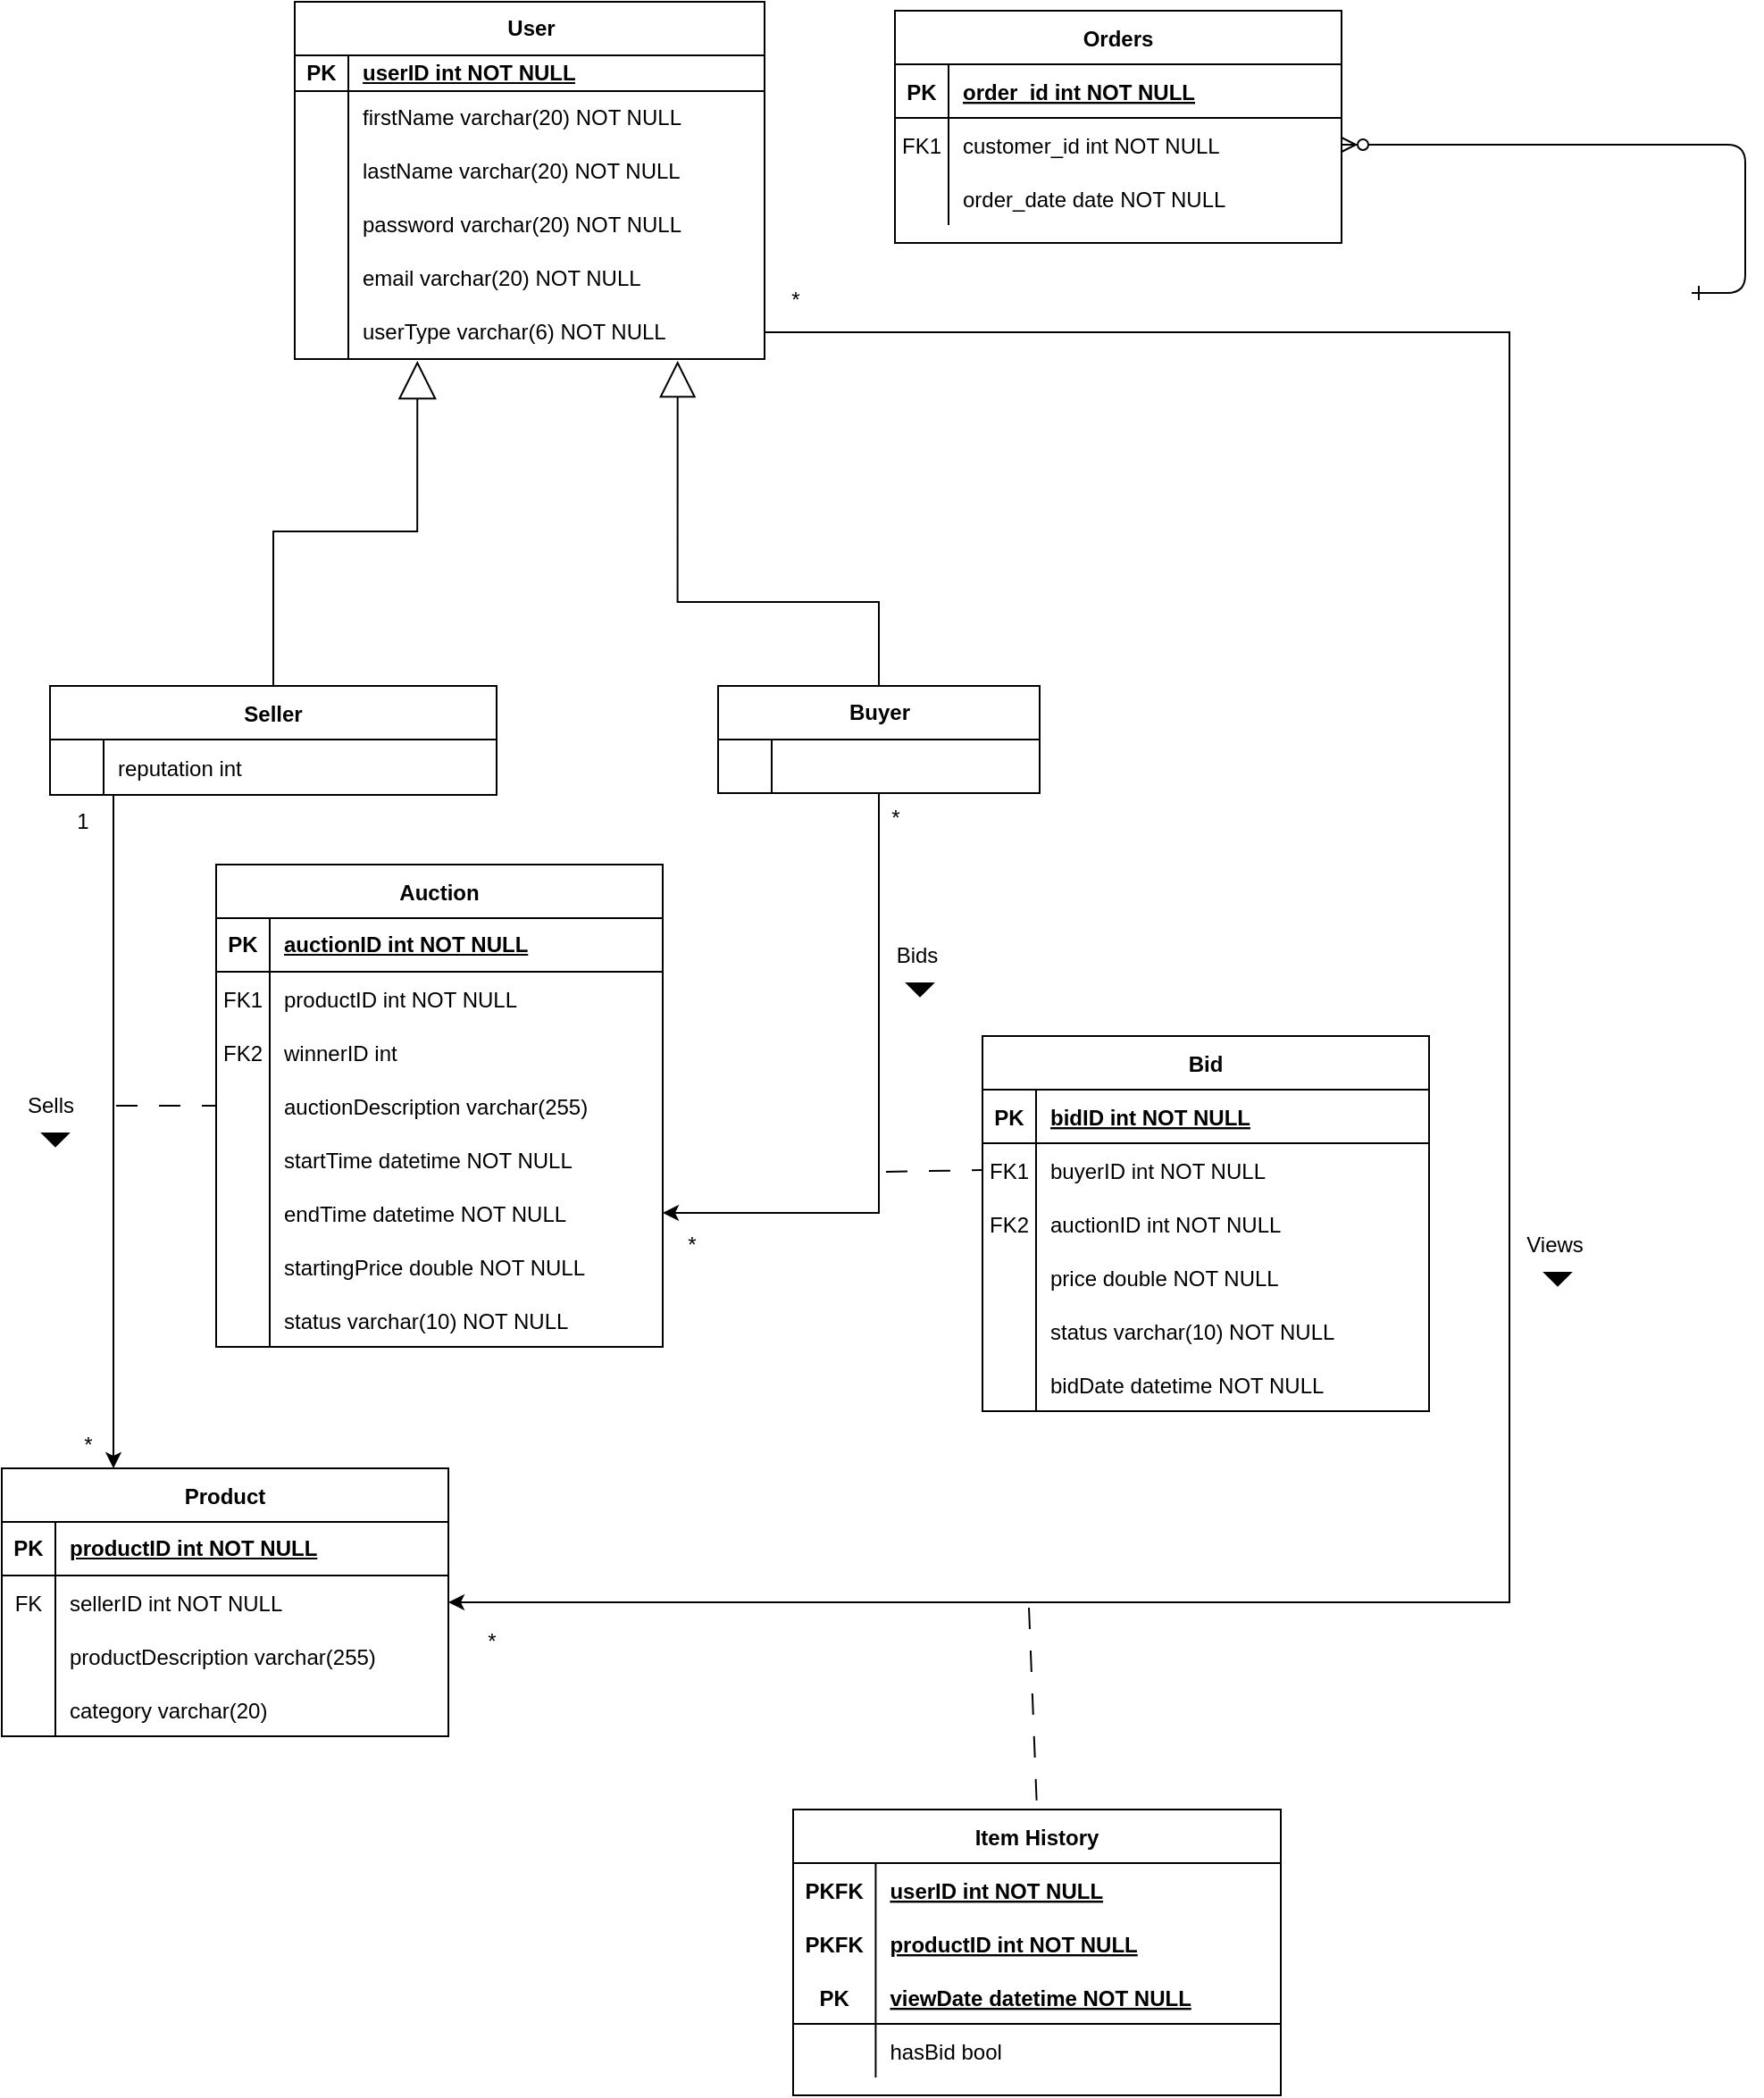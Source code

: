 <mxfile version="22.0.4" type="github">
  <diagram id="R2lEEEUBdFMjLlhIrx00" name="Page-1">
    <mxGraphModel dx="1406" dy="1018" grid="0" gridSize="10" guides="1" tooltips="1" connect="1" arrows="1" fold="1" page="0" pageScale="1" pageWidth="850" pageHeight="1100" math="0" shadow="0" extFonts="Permanent Marker^https://fonts.googleapis.com/css?family=Permanent+Marker">
      <root>
        <mxCell id="0" />
        <mxCell id="1" parent="0" />
        <object label="" aaa="int" id="C-vyLk0tnHw3VtMMgP7b-1">
          <mxCell style="edgeStyle=entityRelationEdgeStyle;endArrow=ERzeroToMany;startArrow=ERone;endFill=1;startFill=0;" parent="1" target="C-vyLk0tnHw3VtMMgP7b-6" edge="1">
            <mxGeometry width="100" height="100" relative="1" as="geometry">
              <mxPoint x="752" y="109" as="sourcePoint" />
              <mxPoint x="440" y="620" as="targetPoint" />
            </mxGeometry>
          </mxCell>
        </object>
        <mxCell id="C-vyLk0tnHw3VtMMgP7b-2" value="Orders" style="shape=table;startSize=30;container=1;collapsible=1;childLayout=tableLayout;fixedRows=1;rowLines=0;fontStyle=1;align=center;resizeLast=1;" parent="1" vertex="1">
          <mxGeometry x="306" y="-49" width="250" height="130" as="geometry" />
        </mxCell>
        <mxCell id="C-vyLk0tnHw3VtMMgP7b-3" value="" style="shape=partialRectangle;collapsible=0;dropTarget=0;pointerEvents=0;fillColor=none;points=[[0,0.5],[1,0.5]];portConstraint=eastwest;top=0;left=0;right=0;bottom=1;" parent="C-vyLk0tnHw3VtMMgP7b-2" vertex="1">
          <mxGeometry y="30" width="250" height="30" as="geometry" />
        </mxCell>
        <mxCell id="C-vyLk0tnHw3VtMMgP7b-4" value="PK" style="shape=partialRectangle;overflow=hidden;connectable=0;fillColor=none;top=0;left=0;bottom=0;right=0;fontStyle=1;" parent="C-vyLk0tnHw3VtMMgP7b-3" vertex="1">
          <mxGeometry width="30" height="30" as="geometry">
            <mxRectangle width="30" height="30" as="alternateBounds" />
          </mxGeometry>
        </mxCell>
        <mxCell id="C-vyLk0tnHw3VtMMgP7b-5" value="order_id int NOT NULL " style="shape=partialRectangle;overflow=hidden;connectable=0;fillColor=none;top=0;left=0;bottom=0;right=0;align=left;spacingLeft=6;fontStyle=5;" parent="C-vyLk0tnHw3VtMMgP7b-3" vertex="1">
          <mxGeometry x="30" width="220" height="30" as="geometry">
            <mxRectangle width="220" height="30" as="alternateBounds" />
          </mxGeometry>
        </mxCell>
        <mxCell id="C-vyLk0tnHw3VtMMgP7b-6" value="" style="shape=partialRectangle;collapsible=0;dropTarget=0;pointerEvents=0;fillColor=none;points=[[0,0.5],[1,0.5]];portConstraint=eastwest;top=0;left=0;right=0;bottom=0;" parent="C-vyLk0tnHw3VtMMgP7b-2" vertex="1">
          <mxGeometry y="60" width="250" height="30" as="geometry" />
        </mxCell>
        <mxCell id="C-vyLk0tnHw3VtMMgP7b-7" value="FK1" style="shape=partialRectangle;overflow=hidden;connectable=0;fillColor=none;top=0;left=0;bottom=0;right=0;" parent="C-vyLk0tnHw3VtMMgP7b-6" vertex="1">
          <mxGeometry width="30" height="30" as="geometry">
            <mxRectangle width="30" height="30" as="alternateBounds" />
          </mxGeometry>
        </mxCell>
        <mxCell id="C-vyLk0tnHw3VtMMgP7b-8" value="customer_id int NOT NULL" style="shape=partialRectangle;overflow=hidden;connectable=0;fillColor=none;top=0;left=0;bottom=0;right=0;align=left;spacingLeft=6;" parent="C-vyLk0tnHw3VtMMgP7b-6" vertex="1">
          <mxGeometry x="30" width="220" height="30" as="geometry">
            <mxRectangle width="220" height="30" as="alternateBounds" />
          </mxGeometry>
        </mxCell>
        <mxCell id="C-vyLk0tnHw3VtMMgP7b-9" value="" style="shape=partialRectangle;collapsible=0;dropTarget=0;pointerEvents=0;fillColor=none;points=[[0,0.5],[1,0.5]];portConstraint=eastwest;top=0;left=0;right=0;bottom=0;" parent="C-vyLk0tnHw3VtMMgP7b-2" vertex="1">
          <mxGeometry y="90" width="250" height="30" as="geometry" />
        </mxCell>
        <mxCell id="C-vyLk0tnHw3VtMMgP7b-10" value="" style="shape=partialRectangle;overflow=hidden;connectable=0;fillColor=none;top=0;left=0;bottom=0;right=0;" parent="C-vyLk0tnHw3VtMMgP7b-9" vertex="1">
          <mxGeometry width="30" height="30" as="geometry">
            <mxRectangle width="30" height="30" as="alternateBounds" />
          </mxGeometry>
        </mxCell>
        <mxCell id="C-vyLk0tnHw3VtMMgP7b-11" value="order_date date NOT NULL" style="shape=partialRectangle;overflow=hidden;connectable=0;fillColor=none;top=0;left=0;bottom=0;right=0;align=left;spacingLeft=6;" parent="C-vyLk0tnHw3VtMMgP7b-9" vertex="1">
          <mxGeometry x="30" width="220" height="30" as="geometry">
            <mxRectangle width="220" height="30" as="alternateBounds" />
          </mxGeometry>
        </mxCell>
        <mxCell id="C-vyLk0tnHw3VtMMgP7b-13" value="Item History" style="shape=table;startSize=30;container=1;collapsible=1;childLayout=tableLayout;fixedRows=1;rowLines=0;fontStyle=1;align=center;resizeLast=1;" parent="1" vertex="1">
          <mxGeometry x="249" y="958" width="273" height="160" as="geometry" />
        </mxCell>
        <mxCell id="C-vyLk0tnHw3VtMMgP7b-17" value="" style="shape=partialRectangle;collapsible=0;dropTarget=0;pointerEvents=0;fillColor=none;points=[[0,0.5],[1,0.5]];portConstraint=eastwest;top=0;left=0;right=0;bottom=0;" parent="C-vyLk0tnHw3VtMMgP7b-13" vertex="1">
          <mxGeometry y="30" width="273" height="30" as="geometry" />
        </mxCell>
        <mxCell id="C-vyLk0tnHw3VtMMgP7b-18" value="PKFK" style="shape=partialRectangle;overflow=hidden;connectable=0;fillColor=none;top=0;left=0;bottom=0;right=0;fontStyle=1" parent="C-vyLk0tnHw3VtMMgP7b-17" vertex="1">
          <mxGeometry width="46.212" height="30" as="geometry">
            <mxRectangle width="46.212" height="30" as="alternateBounds" />
          </mxGeometry>
        </mxCell>
        <mxCell id="C-vyLk0tnHw3VtMMgP7b-19" value="userID int NOT NULL" style="shape=partialRectangle;overflow=hidden;connectable=0;fillColor=none;top=0;left=0;bottom=0;right=0;align=left;spacingLeft=6;fontStyle=5" parent="C-vyLk0tnHw3VtMMgP7b-17" vertex="1">
          <mxGeometry x="46.212" width="226.788" height="30" as="geometry">
            <mxRectangle width="226.788" height="30" as="alternateBounds" />
          </mxGeometry>
        </mxCell>
        <mxCell id="bMOGCI0mvxFbiY0Pb2sO-291" value="" style="shape=partialRectangle;collapsible=0;dropTarget=0;pointerEvents=0;fillColor=none;points=[[0,0.5],[1,0.5]];portConstraint=eastwest;top=0;left=0;right=0;bottom=0;" vertex="1" parent="C-vyLk0tnHw3VtMMgP7b-13">
          <mxGeometry y="60" width="273" height="30" as="geometry" />
        </mxCell>
        <mxCell id="bMOGCI0mvxFbiY0Pb2sO-292" value="PKFK" style="shape=partialRectangle;overflow=hidden;connectable=0;fillColor=none;top=0;left=0;bottom=0;right=0;fontStyle=1" vertex="1" parent="bMOGCI0mvxFbiY0Pb2sO-291">
          <mxGeometry width="46.212" height="30" as="geometry">
            <mxRectangle width="46.212" height="30" as="alternateBounds" />
          </mxGeometry>
        </mxCell>
        <mxCell id="bMOGCI0mvxFbiY0Pb2sO-293" value="productID int NOT NULL" style="shape=partialRectangle;overflow=hidden;connectable=0;fillColor=none;top=0;left=0;bottom=0;right=0;align=left;spacingLeft=6;fontStyle=5" vertex="1" parent="bMOGCI0mvxFbiY0Pb2sO-291">
          <mxGeometry x="46.212" width="226.788" height="30" as="geometry">
            <mxRectangle width="226.788" height="30" as="alternateBounds" />
          </mxGeometry>
        </mxCell>
        <mxCell id="C-vyLk0tnHw3VtMMgP7b-14" value="" style="shape=partialRectangle;collapsible=0;dropTarget=0;pointerEvents=0;fillColor=none;points=[[0,0.5],[1,0.5]];portConstraint=eastwest;top=0;left=0;right=0;bottom=1;" parent="C-vyLk0tnHw3VtMMgP7b-13" vertex="1">
          <mxGeometry y="90" width="273" height="30" as="geometry" />
        </mxCell>
        <mxCell id="C-vyLk0tnHw3VtMMgP7b-15" value="PK" style="shape=partialRectangle;overflow=hidden;connectable=0;fillColor=none;top=0;left=0;bottom=0;right=0;fontStyle=1;" parent="C-vyLk0tnHw3VtMMgP7b-14" vertex="1">
          <mxGeometry width="46.212" height="30" as="geometry">
            <mxRectangle width="46.212" height="30" as="alternateBounds" />
          </mxGeometry>
        </mxCell>
        <mxCell id="C-vyLk0tnHw3VtMMgP7b-16" value="viewDate datetime NOT NULL" style="shape=partialRectangle;overflow=hidden;connectable=0;fillColor=none;top=0;left=0;bottom=0;right=0;align=left;spacingLeft=6;fontStyle=5;" parent="C-vyLk0tnHw3VtMMgP7b-14" vertex="1">
          <mxGeometry x="46.212" width="226.788" height="30" as="geometry">
            <mxRectangle width="226.788" height="30" as="alternateBounds" />
          </mxGeometry>
        </mxCell>
        <mxCell id="C-vyLk0tnHw3VtMMgP7b-20" value="" style="shape=partialRectangle;collapsible=0;dropTarget=0;pointerEvents=0;fillColor=none;points=[[0,0.5],[1,0.5]];portConstraint=eastwest;top=0;left=0;right=0;bottom=0;" parent="C-vyLk0tnHw3VtMMgP7b-13" vertex="1">
          <mxGeometry y="120" width="273" height="30" as="geometry" />
        </mxCell>
        <mxCell id="C-vyLk0tnHw3VtMMgP7b-21" value="" style="shape=partialRectangle;overflow=hidden;connectable=0;fillColor=none;top=0;left=0;bottom=0;right=0;" parent="C-vyLk0tnHw3VtMMgP7b-20" vertex="1">
          <mxGeometry width="46.212" height="30" as="geometry">
            <mxRectangle width="46.212" height="30" as="alternateBounds" />
          </mxGeometry>
        </mxCell>
        <mxCell id="C-vyLk0tnHw3VtMMgP7b-22" value="hasBid bool" style="shape=partialRectangle;overflow=hidden;connectable=0;fillColor=none;top=0;left=0;bottom=0;right=0;align=left;spacingLeft=6;" parent="C-vyLk0tnHw3VtMMgP7b-20" vertex="1">
          <mxGeometry x="46.212" width="226.788" height="30" as="geometry">
            <mxRectangle width="226.788" height="30" as="alternateBounds" />
          </mxGeometry>
        </mxCell>
        <mxCell id="bMOGCI0mvxFbiY0Pb2sO-16" value="" style="endArrow=none;html=1;rounded=0;align=center;verticalAlign=bottom;labelBackgroundColor=none;startArrow=none;startFill=0;entryX=0;entryY=0.5;entryDx=0;entryDy=0;dashed=1;dashPattern=12 12;" edge="1" parent="1" target="bMOGCI0mvxFbiY0Pb2sO-222">
          <mxGeometry relative="1" as="geometry">
            <mxPoint x="301" y="601" as="sourcePoint" />
            <mxPoint x="438" y="603" as="targetPoint" />
          </mxGeometry>
        </mxCell>
        <mxCell id="bMOGCI0mvxFbiY0Pb2sO-50" value="User&lt;br&gt;" style="shape=table;startSize=30;container=1;collapsible=1;childLayout=tableLayout;fixedRows=1;rowLines=0;fontStyle=1;align=center;resizeLast=1;html=1;" vertex="1" parent="1">
          <mxGeometry x="-30" y="-54" width="263" height="200" as="geometry" />
        </mxCell>
        <mxCell id="bMOGCI0mvxFbiY0Pb2sO-51" value="" style="shape=tableRow;horizontal=0;startSize=0;swimlaneHead=0;swimlaneBody=0;fillColor=none;collapsible=0;dropTarget=0;points=[[0,0.5],[1,0.5]];portConstraint=eastwest;top=0;left=0;right=0;bottom=1;" vertex="1" parent="bMOGCI0mvxFbiY0Pb2sO-50">
          <mxGeometry y="30" width="263" height="20" as="geometry" />
        </mxCell>
        <mxCell id="bMOGCI0mvxFbiY0Pb2sO-52" value="PK" style="shape=partialRectangle;connectable=0;fillColor=none;top=0;left=0;bottom=0;right=0;fontStyle=1;overflow=hidden;whiteSpace=wrap;html=1;" vertex="1" parent="bMOGCI0mvxFbiY0Pb2sO-51">
          <mxGeometry width="30" height="20" as="geometry">
            <mxRectangle width="30" height="20" as="alternateBounds" />
          </mxGeometry>
        </mxCell>
        <mxCell id="bMOGCI0mvxFbiY0Pb2sO-53" value="userID int NOT NULL" style="shape=partialRectangle;connectable=0;fillColor=none;top=0;left=0;bottom=0;right=0;align=left;spacingLeft=6;fontStyle=5;overflow=hidden;whiteSpace=wrap;html=1;" vertex="1" parent="bMOGCI0mvxFbiY0Pb2sO-51">
          <mxGeometry x="30" width="233" height="20" as="geometry">
            <mxRectangle width="233" height="20" as="alternateBounds" />
          </mxGeometry>
        </mxCell>
        <mxCell id="bMOGCI0mvxFbiY0Pb2sO-54" value="" style="shape=tableRow;horizontal=0;startSize=0;swimlaneHead=0;swimlaneBody=0;fillColor=none;collapsible=0;dropTarget=0;points=[[0,0.5],[1,0.5]];portConstraint=eastwest;top=0;left=0;right=0;bottom=0;" vertex="1" parent="bMOGCI0mvxFbiY0Pb2sO-50">
          <mxGeometry y="50" width="263" height="30" as="geometry" />
        </mxCell>
        <mxCell id="bMOGCI0mvxFbiY0Pb2sO-55" value="" style="shape=partialRectangle;connectable=0;fillColor=none;top=0;left=0;bottom=0;right=0;editable=1;overflow=hidden;whiteSpace=wrap;html=1;" vertex="1" parent="bMOGCI0mvxFbiY0Pb2sO-54">
          <mxGeometry width="30" height="30" as="geometry">
            <mxRectangle width="30" height="30" as="alternateBounds" />
          </mxGeometry>
        </mxCell>
        <mxCell id="bMOGCI0mvxFbiY0Pb2sO-56" value="firstName varchar(20) NOT NULL" style="shape=partialRectangle;connectable=0;fillColor=none;top=0;left=0;bottom=0;right=0;align=left;spacingLeft=6;overflow=hidden;whiteSpace=wrap;html=1;" vertex="1" parent="bMOGCI0mvxFbiY0Pb2sO-54">
          <mxGeometry x="30" width="233" height="30" as="geometry">
            <mxRectangle width="233" height="30" as="alternateBounds" />
          </mxGeometry>
        </mxCell>
        <mxCell id="bMOGCI0mvxFbiY0Pb2sO-57" value="" style="shape=tableRow;horizontal=0;startSize=0;swimlaneHead=0;swimlaneBody=0;fillColor=none;collapsible=0;dropTarget=0;points=[[0,0.5],[1,0.5]];portConstraint=eastwest;top=0;left=0;right=0;bottom=0;" vertex="1" parent="bMOGCI0mvxFbiY0Pb2sO-50">
          <mxGeometry y="80" width="263" height="30" as="geometry" />
        </mxCell>
        <mxCell id="bMOGCI0mvxFbiY0Pb2sO-58" value="" style="shape=partialRectangle;connectable=0;fillColor=none;top=0;left=0;bottom=0;right=0;editable=1;overflow=hidden;whiteSpace=wrap;html=1;" vertex="1" parent="bMOGCI0mvxFbiY0Pb2sO-57">
          <mxGeometry width="30" height="30" as="geometry">
            <mxRectangle width="30" height="30" as="alternateBounds" />
          </mxGeometry>
        </mxCell>
        <mxCell id="bMOGCI0mvxFbiY0Pb2sO-59" value="lastName varchar(20) NOT NULL" style="shape=partialRectangle;connectable=0;fillColor=none;top=0;left=0;bottom=0;right=0;align=left;spacingLeft=6;overflow=hidden;whiteSpace=wrap;html=1;" vertex="1" parent="bMOGCI0mvxFbiY0Pb2sO-57">
          <mxGeometry x="30" width="233" height="30" as="geometry">
            <mxRectangle width="233" height="30" as="alternateBounds" />
          </mxGeometry>
        </mxCell>
        <mxCell id="bMOGCI0mvxFbiY0Pb2sO-60" value="" style="shape=tableRow;horizontal=0;startSize=0;swimlaneHead=0;swimlaneBody=0;fillColor=none;collapsible=0;dropTarget=0;points=[[0,0.5],[1,0.5]];portConstraint=eastwest;top=0;left=0;right=0;bottom=0;" vertex="1" parent="bMOGCI0mvxFbiY0Pb2sO-50">
          <mxGeometry y="110" width="263" height="30" as="geometry" />
        </mxCell>
        <mxCell id="bMOGCI0mvxFbiY0Pb2sO-61" value="" style="shape=partialRectangle;connectable=0;fillColor=none;top=0;left=0;bottom=0;right=0;editable=1;overflow=hidden;whiteSpace=wrap;html=1;" vertex="1" parent="bMOGCI0mvxFbiY0Pb2sO-60">
          <mxGeometry width="30" height="30" as="geometry">
            <mxRectangle width="30" height="30" as="alternateBounds" />
          </mxGeometry>
        </mxCell>
        <mxCell id="bMOGCI0mvxFbiY0Pb2sO-62" value="password varchar(20) NOT NULL" style="shape=partialRectangle;connectable=0;fillColor=none;top=0;left=0;bottom=0;right=0;align=left;spacingLeft=6;overflow=hidden;whiteSpace=wrap;html=1;" vertex="1" parent="bMOGCI0mvxFbiY0Pb2sO-60">
          <mxGeometry x="30" width="233" height="30" as="geometry">
            <mxRectangle width="233" height="30" as="alternateBounds" />
          </mxGeometry>
        </mxCell>
        <mxCell id="bMOGCI0mvxFbiY0Pb2sO-63" value="" style="shape=tableRow;horizontal=0;startSize=0;swimlaneHead=0;swimlaneBody=0;fillColor=none;collapsible=0;dropTarget=0;points=[[0,0.5],[1,0.5]];portConstraint=eastwest;top=0;left=0;right=0;bottom=0;" vertex="1" parent="bMOGCI0mvxFbiY0Pb2sO-50">
          <mxGeometry y="140" width="263" height="30" as="geometry" />
        </mxCell>
        <mxCell id="bMOGCI0mvxFbiY0Pb2sO-64" value="" style="shape=partialRectangle;connectable=0;fillColor=none;top=0;left=0;bottom=0;right=0;editable=1;overflow=hidden;whiteSpace=wrap;html=1;" vertex="1" parent="bMOGCI0mvxFbiY0Pb2sO-63">
          <mxGeometry width="30" height="30" as="geometry">
            <mxRectangle width="30" height="30" as="alternateBounds" />
          </mxGeometry>
        </mxCell>
        <mxCell id="bMOGCI0mvxFbiY0Pb2sO-65" value="email varchar(20) NOT NULL" style="shape=partialRectangle;connectable=0;fillColor=none;top=0;left=0;bottom=0;right=0;align=left;spacingLeft=6;overflow=hidden;whiteSpace=wrap;html=1;" vertex="1" parent="bMOGCI0mvxFbiY0Pb2sO-63">
          <mxGeometry x="30" width="233" height="30" as="geometry">
            <mxRectangle width="233" height="30" as="alternateBounds" />
          </mxGeometry>
        </mxCell>
        <mxCell id="bMOGCI0mvxFbiY0Pb2sO-82" value="" style="shape=tableRow;horizontal=0;startSize=0;swimlaneHead=0;swimlaneBody=0;fillColor=none;collapsible=0;dropTarget=0;points=[[0,0.5],[1,0.5]];portConstraint=eastwest;top=0;left=0;right=0;bottom=0;" vertex="1" parent="bMOGCI0mvxFbiY0Pb2sO-50">
          <mxGeometry y="170" width="263" height="30" as="geometry" />
        </mxCell>
        <mxCell id="bMOGCI0mvxFbiY0Pb2sO-83" value="" style="shape=partialRectangle;connectable=0;fillColor=none;top=0;left=0;bottom=0;right=0;editable=1;overflow=hidden;whiteSpace=wrap;html=1;" vertex="1" parent="bMOGCI0mvxFbiY0Pb2sO-82">
          <mxGeometry width="30" height="30" as="geometry">
            <mxRectangle width="30" height="30" as="alternateBounds" />
          </mxGeometry>
        </mxCell>
        <mxCell id="bMOGCI0mvxFbiY0Pb2sO-84" value="userType varchar(6) NOT NULL" style="shape=partialRectangle;connectable=0;fillColor=none;top=0;left=0;bottom=0;right=0;align=left;spacingLeft=6;overflow=hidden;whiteSpace=wrap;html=1;" vertex="1" parent="bMOGCI0mvxFbiY0Pb2sO-82">
          <mxGeometry x="30" width="233" height="30" as="geometry">
            <mxRectangle width="233" height="30" as="alternateBounds" />
          </mxGeometry>
        </mxCell>
        <mxCell id="bMOGCI0mvxFbiY0Pb2sO-274" style="edgeStyle=orthogonalEdgeStyle;rounded=0;orthogonalLoop=1;jettySize=auto;html=1;entryX=1;entryY=0.5;entryDx=0;entryDy=0;" edge="1" parent="1" source="bMOGCI0mvxFbiY0Pb2sO-66" target="bMOGCI0mvxFbiY0Pb2sO-262">
          <mxGeometry relative="1" as="geometry" />
        </mxCell>
        <mxCell id="bMOGCI0mvxFbiY0Pb2sO-66" value="Buyer" style="shape=table;startSize=30;container=1;collapsible=1;childLayout=tableLayout;fixedRows=1;rowLines=0;fontStyle=1;align=center;resizeLast=1;html=1;" vertex="1" parent="1">
          <mxGeometry x="207" y="329" width="180" height="60" as="geometry" />
        </mxCell>
        <mxCell id="bMOGCI0mvxFbiY0Pb2sO-70" value="" style="shape=tableRow;horizontal=0;startSize=0;swimlaneHead=0;swimlaneBody=0;fillColor=none;collapsible=0;dropTarget=0;points=[[0,0.5],[1,0.5]];portConstraint=eastwest;top=0;left=0;right=0;bottom=0;" vertex="1" parent="bMOGCI0mvxFbiY0Pb2sO-66">
          <mxGeometry y="30" width="180" height="30" as="geometry" />
        </mxCell>
        <mxCell id="bMOGCI0mvxFbiY0Pb2sO-71" value="" style="shape=partialRectangle;connectable=0;fillColor=none;top=0;left=0;bottom=0;right=0;editable=1;overflow=hidden;whiteSpace=wrap;html=1;" vertex="1" parent="bMOGCI0mvxFbiY0Pb2sO-70">
          <mxGeometry width="30" height="30" as="geometry">
            <mxRectangle width="30" height="30" as="alternateBounds" />
          </mxGeometry>
        </mxCell>
        <mxCell id="bMOGCI0mvxFbiY0Pb2sO-72" value="" style="shape=partialRectangle;connectable=0;fillColor=none;top=0;left=0;bottom=0;right=0;align=left;spacingLeft=6;overflow=hidden;whiteSpace=wrap;html=1;" vertex="1" parent="bMOGCI0mvxFbiY0Pb2sO-70">
          <mxGeometry x="30" width="150" height="30" as="geometry">
            <mxRectangle width="150" height="30" as="alternateBounds" />
          </mxGeometry>
        </mxCell>
        <mxCell id="C-vyLk0tnHw3VtMMgP7b-23" value="Seller" style="shape=table;startSize=30;container=1;collapsible=1;childLayout=tableLayout;fixedRows=1;rowLines=0;fontStyle=1;align=center;resizeLast=1;swimlaneLine=1;" parent="1" vertex="1">
          <mxGeometry x="-167" y="329" width="250" height="60.984" as="geometry" />
        </mxCell>
        <mxCell id="C-vyLk0tnHw3VtMMgP7b-27" value="" style="shape=partialRectangle;collapsible=0;dropTarget=0;pointerEvents=0;fillColor=none;points=[[0,0.5],[1,0.5]];portConstraint=eastwest;top=0;left=0;right=0;bottom=0;" parent="C-vyLk0tnHw3VtMMgP7b-23" vertex="1">
          <mxGeometry y="30" width="250" height="31" as="geometry" />
        </mxCell>
        <mxCell id="C-vyLk0tnHw3VtMMgP7b-28" value="" style="shape=partialRectangle;overflow=hidden;connectable=0;fillColor=none;top=0;left=0;bottom=0;right=0;" parent="C-vyLk0tnHw3VtMMgP7b-27" vertex="1">
          <mxGeometry width="30" height="31" as="geometry">
            <mxRectangle width="30" height="31" as="alternateBounds" />
          </mxGeometry>
        </mxCell>
        <mxCell id="C-vyLk0tnHw3VtMMgP7b-29" value="reputation int" style="shape=partialRectangle;overflow=hidden;connectable=0;fillColor=none;top=0;left=0;bottom=0;right=0;align=left;spacingLeft=6;" parent="C-vyLk0tnHw3VtMMgP7b-27" vertex="1">
          <mxGeometry x="30" width="220" height="31" as="geometry">
            <mxRectangle width="220" height="31" as="alternateBounds" />
          </mxGeometry>
        </mxCell>
        <mxCell id="bMOGCI0mvxFbiY0Pb2sO-144" value="Product" style="shape=table;startSize=30;container=1;collapsible=1;childLayout=tableLayout;fixedRows=1;rowLines=0;fontStyle=1;align=center;resizeLast=1;swimlaneLine=1;" vertex="1" parent="1">
          <mxGeometry x="-194" y="767" width="250" height="150" as="geometry" />
        </mxCell>
        <mxCell id="bMOGCI0mvxFbiY0Pb2sO-160" value="" style="shape=tableRow;horizontal=0;startSize=0;swimlaneHead=0;swimlaneBody=0;fillColor=none;collapsible=0;dropTarget=0;points=[[0,0.5],[1,0.5]];portConstraint=eastwest;top=0;left=0;right=0;bottom=1;" vertex="1" parent="bMOGCI0mvxFbiY0Pb2sO-144">
          <mxGeometry y="30" width="250" height="30" as="geometry" />
        </mxCell>
        <mxCell id="bMOGCI0mvxFbiY0Pb2sO-161" value="PK" style="shape=partialRectangle;connectable=0;fillColor=none;top=0;left=0;bottom=0;right=0;fontStyle=1;overflow=hidden;whiteSpace=wrap;html=1;" vertex="1" parent="bMOGCI0mvxFbiY0Pb2sO-160">
          <mxGeometry width="30" height="30" as="geometry">
            <mxRectangle width="30" height="30" as="alternateBounds" />
          </mxGeometry>
        </mxCell>
        <mxCell id="bMOGCI0mvxFbiY0Pb2sO-162" value="productID int NOT NULL" style="shape=partialRectangle;connectable=0;fillColor=none;top=0;left=0;bottom=0;right=0;align=left;spacingLeft=6;fontStyle=5;overflow=hidden;whiteSpace=wrap;html=1;" vertex="1" parent="bMOGCI0mvxFbiY0Pb2sO-160">
          <mxGeometry x="30" width="220" height="30" as="geometry">
            <mxRectangle width="220" height="30" as="alternateBounds" />
          </mxGeometry>
        </mxCell>
        <mxCell id="bMOGCI0mvxFbiY0Pb2sO-209" value="" style="shape=partialRectangle;collapsible=0;dropTarget=0;pointerEvents=0;fillColor=none;points=[[0,0.5],[1,0.5]];portConstraint=eastwest;top=0;left=0;right=0;bottom=0;" vertex="1" parent="bMOGCI0mvxFbiY0Pb2sO-144">
          <mxGeometry y="60" width="250" height="30" as="geometry" />
        </mxCell>
        <mxCell id="bMOGCI0mvxFbiY0Pb2sO-210" value="FK" style="shape=partialRectangle;overflow=hidden;connectable=0;fillColor=none;top=0;left=0;bottom=0;right=0;" vertex="1" parent="bMOGCI0mvxFbiY0Pb2sO-209">
          <mxGeometry width="30" height="30" as="geometry">
            <mxRectangle width="30" height="30" as="alternateBounds" />
          </mxGeometry>
        </mxCell>
        <mxCell id="bMOGCI0mvxFbiY0Pb2sO-211" value="sellerID int NOT NULL" style="shape=partialRectangle;overflow=hidden;connectable=0;fillColor=none;top=0;left=0;bottom=0;right=0;align=left;spacingLeft=6;" vertex="1" parent="bMOGCI0mvxFbiY0Pb2sO-209">
          <mxGeometry x="30" width="220" height="30" as="geometry">
            <mxRectangle width="220" height="30" as="alternateBounds" />
          </mxGeometry>
        </mxCell>
        <mxCell id="bMOGCI0mvxFbiY0Pb2sO-153" value="" style="shape=partialRectangle;collapsible=0;dropTarget=0;pointerEvents=0;fillColor=none;points=[[0,0.5],[1,0.5]];portConstraint=eastwest;top=0;left=0;right=0;bottom=0;" vertex="1" parent="bMOGCI0mvxFbiY0Pb2sO-144">
          <mxGeometry y="90" width="250" height="30" as="geometry" />
        </mxCell>
        <mxCell id="bMOGCI0mvxFbiY0Pb2sO-154" value="" style="shape=partialRectangle;overflow=hidden;connectable=0;fillColor=none;top=0;left=0;bottom=0;right=0;" vertex="1" parent="bMOGCI0mvxFbiY0Pb2sO-153">
          <mxGeometry width="30" height="30" as="geometry">
            <mxRectangle width="30" height="30" as="alternateBounds" />
          </mxGeometry>
        </mxCell>
        <mxCell id="bMOGCI0mvxFbiY0Pb2sO-155" value="productDescription varchar(255)" style="shape=partialRectangle;overflow=hidden;connectable=0;fillColor=none;top=0;left=0;bottom=0;right=0;align=left;spacingLeft=6;" vertex="1" parent="bMOGCI0mvxFbiY0Pb2sO-153">
          <mxGeometry x="30" width="220" height="30" as="geometry">
            <mxRectangle width="220" height="30" as="alternateBounds" />
          </mxGeometry>
        </mxCell>
        <mxCell id="bMOGCI0mvxFbiY0Pb2sO-156" value="" style="shape=partialRectangle;collapsible=0;dropTarget=0;pointerEvents=0;fillColor=none;points=[[0,0.5],[1,0.5]];portConstraint=eastwest;top=0;left=0;right=0;bottom=0;" vertex="1" parent="bMOGCI0mvxFbiY0Pb2sO-144">
          <mxGeometry y="120" width="250" height="30" as="geometry" />
        </mxCell>
        <mxCell id="bMOGCI0mvxFbiY0Pb2sO-157" value="" style="shape=partialRectangle;overflow=hidden;connectable=0;fillColor=none;top=0;left=0;bottom=0;right=0;" vertex="1" parent="bMOGCI0mvxFbiY0Pb2sO-156">
          <mxGeometry width="30" height="30" as="geometry">
            <mxRectangle width="30" height="30" as="alternateBounds" />
          </mxGeometry>
        </mxCell>
        <mxCell id="bMOGCI0mvxFbiY0Pb2sO-158" value="category varchar(20)" style="shape=partialRectangle;overflow=hidden;connectable=0;fillColor=none;top=0;left=0;bottom=0;right=0;align=left;spacingLeft=6;" vertex="1" parent="bMOGCI0mvxFbiY0Pb2sO-156">
          <mxGeometry x="30" width="220" height="30" as="geometry">
            <mxRectangle width="220" height="30" as="alternateBounds" />
          </mxGeometry>
        </mxCell>
        <mxCell id="bMOGCI0mvxFbiY0Pb2sO-195" style="edgeStyle=orthogonalEdgeStyle;rounded=0;orthogonalLoop=1;jettySize=auto;html=1;exitX=0.5;exitY=0;exitDx=0;exitDy=0;entryX=0.261;entryY=1.034;entryDx=0;entryDy=0;entryPerimeter=0;endArrow=block;endFill=0;endSize=19;" edge="1" parent="1" source="C-vyLk0tnHw3VtMMgP7b-23" target="bMOGCI0mvxFbiY0Pb2sO-82">
          <mxGeometry relative="1" as="geometry" />
        </mxCell>
        <mxCell id="bMOGCI0mvxFbiY0Pb2sO-196" value="" style="edgeStyle=orthogonalEdgeStyle;rounded=0;orthogonalLoop=1;jettySize=auto;html=1;endArrow=block;endFill=0;exitX=0.5;exitY=0;exitDx=0;exitDy=0;endSize=18;entryX=0.815;entryY=1.034;entryDx=0;entryDy=0;entryPerimeter=0;" edge="1" parent="1" source="bMOGCI0mvxFbiY0Pb2sO-66" target="bMOGCI0mvxFbiY0Pb2sO-82">
          <mxGeometry relative="1" as="geometry">
            <mxPoint x="-22" y="349" as="sourcePoint" />
            <mxPoint x="101" y="151" as="targetPoint" />
            <Array as="points">
              <mxPoint x="297" y="282" />
              <mxPoint x="184" y="282" />
            </Array>
          </mxGeometry>
        </mxCell>
        <mxCell id="bMOGCI0mvxFbiY0Pb2sO-218" value="Bid" style="shape=table;startSize=30;container=1;collapsible=1;childLayout=tableLayout;fixedRows=1;rowLines=0;fontStyle=1;align=center;resizeLast=1;" vertex="1" parent="1">
          <mxGeometry x="355" y="525" width="250" height="210" as="geometry">
            <mxRectangle x="380" y="578" width="54" height="30" as="alternateBounds" />
          </mxGeometry>
        </mxCell>
        <mxCell id="bMOGCI0mvxFbiY0Pb2sO-219" value="" style="shape=partialRectangle;collapsible=0;dropTarget=0;pointerEvents=0;fillColor=none;points=[[0,0.5],[1,0.5]];portConstraint=eastwest;top=0;left=0;right=0;bottom=1;" vertex="1" parent="bMOGCI0mvxFbiY0Pb2sO-218">
          <mxGeometry y="30" width="250" height="30" as="geometry" />
        </mxCell>
        <mxCell id="bMOGCI0mvxFbiY0Pb2sO-220" value="PK" style="shape=partialRectangle;overflow=hidden;connectable=0;fillColor=none;top=0;left=0;bottom=0;right=0;fontStyle=1;" vertex="1" parent="bMOGCI0mvxFbiY0Pb2sO-219">
          <mxGeometry width="30" height="30" as="geometry">
            <mxRectangle width="30" height="30" as="alternateBounds" />
          </mxGeometry>
        </mxCell>
        <mxCell id="bMOGCI0mvxFbiY0Pb2sO-221" value="bidID int NOT NULL " style="shape=partialRectangle;overflow=hidden;connectable=0;fillColor=none;top=0;left=0;bottom=0;right=0;align=left;spacingLeft=6;fontStyle=5;" vertex="1" parent="bMOGCI0mvxFbiY0Pb2sO-219">
          <mxGeometry x="30" width="220" height="30" as="geometry">
            <mxRectangle width="220" height="30" as="alternateBounds" />
          </mxGeometry>
        </mxCell>
        <mxCell id="bMOGCI0mvxFbiY0Pb2sO-222" value="" style="shape=partialRectangle;collapsible=0;dropTarget=0;pointerEvents=0;fillColor=none;points=[[0,0.5],[1,0.5]];portConstraint=eastwest;top=0;left=0;right=0;bottom=0;" vertex="1" parent="bMOGCI0mvxFbiY0Pb2sO-218">
          <mxGeometry y="60" width="250" height="30" as="geometry" />
        </mxCell>
        <mxCell id="bMOGCI0mvxFbiY0Pb2sO-223" value="FK1" style="shape=partialRectangle;overflow=hidden;connectable=0;fillColor=none;top=0;left=0;bottom=0;right=0;" vertex="1" parent="bMOGCI0mvxFbiY0Pb2sO-222">
          <mxGeometry width="30" height="30" as="geometry">
            <mxRectangle width="30" height="30" as="alternateBounds" />
          </mxGeometry>
        </mxCell>
        <mxCell id="bMOGCI0mvxFbiY0Pb2sO-224" value="buyerID int NOT NULL" style="shape=partialRectangle;overflow=hidden;connectable=0;fillColor=none;top=0;left=0;bottom=0;right=0;align=left;spacingLeft=6;" vertex="1" parent="bMOGCI0mvxFbiY0Pb2sO-222">
          <mxGeometry x="30" width="220" height="30" as="geometry">
            <mxRectangle width="220" height="30" as="alternateBounds" />
          </mxGeometry>
        </mxCell>
        <mxCell id="bMOGCI0mvxFbiY0Pb2sO-233" value="" style="shape=partialRectangle;collapsible=0;dropTarget=0;pointerEvents=0;fillColor=none;points=[[0,0.5],[1,0.5]];portConstraint=eastwest;top=0;left=0;right=0;bottom=0;" vertex="1" parent="bMOGCI0mvxFbiY0Pb2sO-218">
          <mxGeometry y="90" width="250" height="30" as="geometry" />
        </mxCell>
        <mxCell id="bMOGCI0mvxFbiY0Pb2sO-234" value="FK2" style="shape=partialRectangle;overflow=hidden;connectable=0;fillColor=none;top=0;left=0;bottom=0;right=0;" vertex="1" parent="bMOGCI0mvxFbiY0Pb2sO-233">
          <mxGeometry width="30" height="30" as="geometry">
            <mxRectangle width="30" height="30" as="alternateBounds" />
          </mxGeometry>
        </mxCell>
        <mxCell id="bMOGCI0mvxFbiY0Pb2sO-235" value="auctionID int NOT NULL" style="shape=partialRectangle;overflow=hidden;connectable=0;fillColor=none;top=0;left=0;bottom=0;right=0;align=left;spacingLeft=6;" vertex="1" parent="bMOGCI0mvxFbiY0Pb2sO-233">
          <mxGeometry x="30" width="220" height="30" as="geometry">
            <mxRectangle width="220" height="30" as="alternateBounds" />
          </mxGeometry>
        </mxCell>
        <mxCell id="bMOGCI0mvxFbiY0Pb2sO-225" value="" style="shape=partialRectangle;collapsible=0;dropTarget=0;pointerEvents=0;fillColor=none;points=[[0,0.5],[1,0.5]];portConstraint=eastwest;top=0;left=0;right=0;bottom=0;" vertex="1" parent="bMOGCI0mvxFbiY0Pb2sO-218">
          <mxGeometry y="120" width="250" height="30" as="geometry" />
        </mxCell>
        <mxCell id="bMOGCI0mvxFbiY0Pb2sO-226" value="" style="shape=partialRectangle;overflow=hidden;connectable=0;fillColor=none;top=0;left=0;bottom=0;right=0;" vertex="1" parent="bMOGCI0mvxFbiY0Pb2sO-225">
          <mxGeometry width="30" height="30" as="geometry">
            <mxRectangle width="30" height="30" as="alternateBounds" />
          </mxGeometry>
        </mxCell>
        <mxCell id="bMOGCI0mvxFbiY0Pb2sO-227" value="price double NOT NULL" style="shape=partialRectangle;overflow=hidden;connectable=0;fillColor=none;top=0;left=0;bottom=0;right=0;align=left;spacingLeft=6;" vertex="1" parent="bMOGCI0mvxFbiY0Pb2sO-225">
          <mxGeometry x="30" width="220" height="30" as="geometry">
            <mxRectangle width="220" height="30" as="alternateBounds" />
          </mxGeometry>
        </mxCell>
        <mxCell id="bMOGCI0mvxFbiY0Pb2sO-279" value="" style="shape=partialRectangle;collapsible=0;dropTarget=0;pointerEvents=0;fillColor=none;points=[[0,0.5],[1,0.5]];portConstraint=eastwest;top=0;left=0;right=0;bottom=0;" vertex="1" parent="bMOGCI0mvxFbiY0Pb2sO-218">
          <mxGeometry y="150" width="250" height="30" as="geometry" />
        </mxCell>
        <mxCell id="bMOGCI0mvxFbiY0Pb2sO-280" value="" style="shape=partialRectangle;overflow=hidden;connectable=0;fillColor=none;top=0;left=0;bottom=0;right=0;" vertex="1" parent="bMOGCI0mvxFbiY0Pb2sO-279">
          <mxGeometry width="30" height="30" as="geometry">
            <mxRectangle width="30" height="30" as="alternateBounds" />
          </mxGeometry>
        </mxCell>
        <mxCell id="bMOGCI0mvxFbiY0Pb2sO-281" value="status varchar(10) NOT NULL" style="shape=partialRectangle;overflow=hidden;connectable=0;fillColor=none;top=0;left=0;bottom=0;right=0;align=left;spacingLeft=6;" vertex="1" parent="bMOGCI0mvxFbiY0Pb2sO-279">
          <mxGeometry x="30" width="220" height="30" as="geometry">
            <mxRectangle width="220" height="30" as="alternateBounds" />
          </mxGeometry>
        </mxCell>
        <mxCell id="bMOGCI0mvxFbiY0Pb2sO-282" value="" style="shape=partialRectangle;collapsible=0;dropTarget=0;pointerEvents=0;fillColor=none;points=[[0,0.5],[1,0.5]];portConstraint=eastwest;top=0;left=0;right=0;bottom=0;" vertex="1" parent="bMOGCI0mvxFbiY0Pb2sO-218">
          <mxGeometry y="180" width="250" height="30" as="geometry" />
        </mxCell>
        <mxCell id="bMOGCI0mvxFbiY0Pb2sO-283" value="" style="shape=partialRectangle;overflow=hidden;connectable=0;fillColor=none;top=0;left=0;bottom=0;right=0;" vertex="1" parent="bMOGCI0mvxFbiY0Pb2sO-282">
          <mxGeometry width="30" height="30" as="geometry">
            <mxRectangle width="30" height="30" as="alternateBounds" />
          </mxGeometry>
        </mxCell>
        <mxCell id="bMOGCI0mvxFbiY0Pb2sO-284" value="bidDate datetime NOT NULL" style="shape=partialRectangle;overflow=hidden;connectable=0;fillColor=none;top=0;left=0;bottom=0;right=0;align=left;spacingLeft=6;" vertex="1" parent="bMOGCI0mvxFbiY0Pb2sO-282">
          <mxGeometry x="30" width="220" height="30" as="geometry">
            <mxRectangle width="220" height="30" as="alternateBounds" />
          </mxGeometry>
        </mxCell>
        <mxCell id="bMOGCI0mvxFbiY0Pb2sO-230" value="*" style="text;html=1;align=center;verticalAlign=middle;resizable=0;points=[];autosize=1;strokeColor=none;fillColor=none;" vertex="1" parent="1">
          <mxGeometry x="294" y="389.98" width="23" height="26" as="geometry" />
        </mxCell>
        <mxCell id="bMOGCI0mvxFbiY0Pb2sO-231" value="*" style="text;html=1;align=center;verticalAlign=middle;resizable=0;points=[];autosize=1;strokeColor=none;fillColor=none;" vertex="1" parent="1">
          <mxGeometry x="180" y="629" width="23" height="26" as="geometry" />
        </mxCell>
        <mxCell id="bMOGCI0mvxFbiY0Pb2sO-238" value="Auction" style="shape=table;startSize=30;container=1;collapsible=1;childLayout=tableLayout;fixedRows=1;rowLines=0;fontStyle=1;align=center;resizeLast=1;swimlaneLine=1;" vertex="1" parent="1">
          <mxGeometry x="-74" y="429" width="250" height="270" as="geometry" />
        </mxCell>
        <mxCell id="bMOGCI0mvxFbiY0Pb2sO-239" value="" style="shape=tableRow;horizontal=0;startSize=0;swimlaneHead=0;swimlaneBody=0;fillColor=none;collapsible=0;dropTarget=0;points=[[0,0.5],[1,0.5]];portConstraint=eastwest;top=0;left=0;right=0;bottom=1;" vertex="1" parent="bMOGCI0mvxFbiY0Pb2sO-238">
          <mxGeometry y="30" width="250" height="30" as="geometry" />
        </mxCell>
        <mxCell id="bMOGCI0mvxFbiY0Pb2sO-240" value="PK" style="shape=partialRectangle;connectable=0;fillColor=none;top=0;left=0;bottom=0;right=0;fontStyle=1;overflow=hidden;whiteSpace=wrap;html=1;" vertex="1" parent="bMOGCI0mvxFbiY0Pb2sO-239">
          <mxGeometry width="30" height="30" as="geometry">
            <mxRectangle width="30" height="30" as="alternateBounds" />
          </mxGeometry>
        </mxCell>
        <mxCell id="bMOGCI0mvxFbiY0Pb2sO-241" value="auctionID int NOT NULL" style="shape=partialRectangle;connectable=0;fillColor=none;top=0;left=0;bottom=0;right=0;align=left;spacingLeft=6;fontStyle=5;overflow=hidden;whiteSpace=wrap;html=1;" vertex="1" parent="bMOGCI0mvxFbiY0Pb2sO-239">
          <mxGeometry x="30" width="220" height="30" as="geometry">
            <mxRectangle width="220" height="30" as="alternateBounds" />
          </mxGeometry>
        </mxCell>
        <mxCell id="bMOGCI0mvxFbiY0Pb2sO-259" value="" style="shape=partialRectangle;collapsible=0;dropTarget=0;pointerEvents=0;fillColor=none;points=[[0,0.5],[1,0.5]];portConstraint=eastwest;top=0;left=0;right=0;bottom=0;" vertex="1" parent="bMOGCI0mvxFbiY0Pb2sO-238">
          <mxGeometry y="60" width="250" height="30" as="geometry" />
        </mxCell>
        <mxCell id="bMOGCI0mvxFbiY0Pb2sO-260" value="FK1" style="shape=partialRectangle;overflow=hidden;connectable=0;fillColor=none;top=0;left=0;bottom=0;right=0;" vertex="1" parent="bMOGCI0mvxFbiY0Pb2sO-259">
          <mxGeometry width="30" height="30" as="geometry">
            <mxRectangle width="30" height="30" as="alternateBounds" />
          </mxGeometry>
        </mxCell>
        <mxCell id="bMOGCI0mvxFbiY0Pb2sO-261" value="productID int NOT NULL" style="shape=partialRectangle;overflow=hidden;connectable=0;fillColor=none;top=0;left=0;bottom=0;right=0;align=left;spacingLeft=6;" vertex="1" parent="bMOGCI0mvxFbiY0Pb2sO-259">
          <mxGeometry x="30" width="220" height="30" as="geometry">
            <mxRectangle width="220" height="30" as="alternateBounds" />
          </mxGeometry>
        </mxCell>
        <mxCell id="bMOGCI0mvxFbiY0Pb2sO-271" value="" style="shape=partialRectangle;collapsible=0;dropTarget=0;pointerEvents=0;fillColor=none;points=[[0,0.5],[1,0.5]];portConstraint=eastwest;top=0;left=0;right=0;bottom=0;" vertex="1" parent="bMOGCI0mvxFbiY0Pb2sO-238">
          <mxGeometry y="90" width="250" height="30" as="geometry" />
        </mxCell>
        <mxCell id="bMOGCI0mvxFbiY0Pb2sO-272" value="FK2" style="shape=partialRectangle;overflow=hidden;connectable=0;fillColor=none;top=0;left=0;bottom=0;right=0;" vertex="1" parent="bMOGCI0mvxFbiY0Pb2sO-271">
          <mxGeometry width="30" height="30" as="geometry">
            <mxRectangle width="30" height="30" as="alternateBounds" />
          </mxGeometry>
        </mxCell>
        <mxCell id="bMOGCI0mvxFbiY0Pb2sO-273" value="winnerID int" style="shape=partialRectangle;overflow=hidden;connectable=0;fillColor=none;top=0;left=0;bottom=0;right=0;align=left;spacingLeft=6;" vertex="1" parent="bMOGCI0mvxFbiY0Pb2sO-271">
          <mxGeometry x="30" width="220" height="30" as="geometry">
            <mxRectangle width="220" height="30" as="alternateBounds" />
          </mxGeometry>
        </mxCell>
        <mxCell id="bMOGCI0mvxFbiY0Pb2sO-245" value="" style="shape=partialRectangle;collapsible=0;dropTarget=0;pointerEvents=0;fillColor=none;points=[[0,0.5],[1,0.5]];portConstraint=eastwest;top=0;left=0;right=0;bottom=0;" vertex="1" parent="bMOGCI0mvxFbiY0Pb2sO-238">
          <mxGeometry y="120" width="250" height="30" as="geometry" />
        </mxCell>
        <mxCell id="bMOGCI0mvxFbiY0Pb2sO-246" value="" style="shape=partialRectangle;overflow=hidden;connectable=0;fillColor=none;top=0;left=0;bottom=0;right=0;" vertex="1" parent="bMOGCI0mvxFbiY0Pb2sO-245">
          <mxGeometry width="30" height="30" as="geometry">
            <mxRectangle width="30" height="30" as="alternateBounds" />
          </mxGeometry>
        </mxCell>
        <mxCell id="bMOGCI0mvxFbiY0Pb2sO-247" value="auctionDescription varchar(255)" style="shape=partialRectangle;overflow=hidden;connectable=0;fillColor=none;top=0;left=0;bottom=0;right=0;align=left;spacingLeft=6;" vertex="1" parent="bMOGCI0mvxFbiY0Pb2sO-245">
          <mxGeometry x="30" width="220" height="30" as="geometry">
            <mxRectangle width="220" height="30" as="alternateBounds" />
          </mxGeometry>
        </mxCell>
        <mxCell id="bMOGCI0mvxFbiY0Pb2sO-248" value="" style="shape=partialRectangle;collapsible=0;dropTarget=0;pointerEvents=0;fillColor=none;points=[[0,0.5],[1,0.5]];portConstraint=eastwest;top=0;left=0;right=0;bottom=0;" vertex="1" parent="bMOGCI0mvxFbiY0Pb2sO-238">
          <mxGeometry y="150" width="250" height="30" as="geometry" />
        </mxCell>
        <mxCell id="bMOGCI0mvxFbiY0Pb2sO-249" value="" style="shape=partialRectangle;overflow=hidden;connectable=0;fillColor=none;top=0;left=0;bottom=0;right=0;" vertex="1" parent="bMOGCI0mvxFbiY0Pb2sO-248">
          <mxGeometry width="30" height="30" as="geometry">
            <mxRectangle width="30" height="30" as="alternateBounds" />
          </mxGeometry>
        </mxCell>
        <mxCell id="bMOGCI0mvxFbiY0Pb2sO-250" value="startTime datetime NOT NULL" style="shape=partialRectangle;overflow=hidden;connectable=0;fillColor=none;top=0;left=0;bottom=0;right=0;align=left;spacingLeft=6;" vertex="1" parent="bMOGCI0mvxFbiY0Pb2sO-248">
          <mxGeometry x="30" width="220" height="30" as="geometry">
            <mxRectangle width="220" height="30" as="alternateBounds" />
          </mxGeometry>
        </mxCell>
        <mxCell id="bMOGCI0mvxFbiY0Pb2sO-262" value="" style="shape=partialRectangle;collapsible=0;dropTarget=0;pointerEvents=0;fillColor=none;points=[[0,0.5],[1,0.5]];portConstraint=eastwest;top=0;left=0;right=0;bottom=0;" vertex="1" parent="bMOGCI0mvxFbiY0Pb2sO-238">
          <mxGeometry y="180" width="250" height="30" as="geometry" />
        </mxCell>
        <mxCell id="bMOGCI0mvxFbiY0Pb2sO-263" value="" style="shape=partialRectangle;overflow=hidden;connectable=0;fillColor=none;top=0;left=0;bottom=0;right=0;" vertex="1" parent="bMOGCI0mvxFbiY0Pb2sO-262">
          <mxGeometry width="30" height="30" as="geometry">
            <mxRectangle width="30" height="30" as="alternateBounds" />
          </mxGeometry>
        </mxCell>
        <mxCell id="bMOGCI0mvxFbiY0Pb2sO-264" value="endTime datetime NOT NULL" style="shape=partialRectangle;overflow=hidden;connectable=0;fillColor=none;top=0;left=0;bottom=0;right=0;align=left;spacingLeft=6;" vertex="1" parent="bMOGCI0mvxFbiY0Pb2sO-262">
          <mxGeometry x="30" width="220" height="30" as="geometry">
            <mxRectangle width="220" height="30" as="alternateBounds" />
          </mxGeometry>
        </mxCell>
        <mxCell id="bMOGCI0mvxFbiY0Pb2sO-265" value="" style="shape=partialRectangle;collapsible=0;dropTarget=0;pointerEvents=0;fillColor=none;points=[[0,0.5],[1,0.5]];portConstraint=eastwest;top=0;left=0;right=0;bottom=0;" vertex="1" parent="bMOGCI0mvxFbiY0Pb2sO-238">
          <mxGeometry y="210" width="250" height="30" as="geometry" />
        </mxCell>
        <mxCell id="bMOGCI0mvxFbiY0Pb2sO-266" value="" style="shape=partialRectangle;overflow=hidden;connectable=0;fillColor=none;top=0;left=0;bottom=0;right=0;" vertex="1" parent="bMOGCI0mvxFbiY0Pb2sO-265">
          <mxGeometry width="30" height="30" as="geometry">
            <mxRectangle width="30" height="30" as="alternateBounds" />
          </mxGeometry>
        </mxCell>
        <mxCell id="bMOGCI0mvxFbiY0Pb2sO-267" value="startingPrice double NOT NULL" style="shape=partialRectangle;overflow=hidden;connectable=0;fillColor=none;top=0;left=0;bottom=0;right=0;align=left;spacingLeft=6;" vertex="1" parent="bMOGCI0mvxFbiY0Pb2sO-265">
          <mxGeometry x="30" width="220" height="30" as="geometry">
            <mxRectangle width="220" height="30" as="alternateBounds" />
          </mxGeometry>
        </mxCell>
        <mxCell id="bMOGCI0mvxFbiY0Pb2sO-268" value="" style="shape=partialRectangle;collapsible=0;dropTarget=0;pointerEvents=0;fillColor=none;points=[[0,0.5],[1,0.5]];portConstraint=eastwest;top=0;left=0;right=0;bottom=0;" vertex="1" parent="bMOGCI0mvxFbiY0Pb2sO-238">
          <mxGeometry y="240" width="250" height="30" as="geometry" />
        </mxCell>
        <mxCell id="bMOGCI0mvxFbiY0Pb2sO-269" value="" style="shape=partialRectangle;overflow=hidden;connectable=0;fillColor=none;top=0;left=0;bottom=0;right=0;" vertex="1" parent="bMOGCI0mvxFbiY0Pb2sO-268">
          <mxGeometry width="30" height="30" as="geometry">
            <mxRectangle width="30" height="30" as="alternateBounds" />
          </mxGeometry>
        </mxCell>
        <mxCell id="bMOGCI0mvxFbiY0Pb2sO-270" value="status varchar(10) NOT NULL" style="shape=partialRectangle;overflow=hidden;connectable=0;fillColor=none;top=0;left=0;bottom=0;right=0;align=left;spacingLeft=6;" vertex="1" parent="bMOGCI0mvxFbiY0Pb2sO-268">
          <mxGeometry x="30" width="220" height="30" as="geometry">
            <mxRectangle width="220" height="30" as="alternateBounds" />
          </mxGeometry>
        </mxCell>
        <mxCell id="bMOGCI0mvxFbiY0Pb2sO-15" value="" style="triangle;aspect=fixed;fillColor=strokeColor;rotation=90;strokeWidth=2;" vertex="1" parent="1">
          <mxGeometry x="-167" y="577" width="6" height="12" as="geometry" />
        </mxCell>
        <mxCell id="bMOGCI0mvxFbiY0Pb2sO-148" value="" style="edgeStyle=orthogonalEdgeStyle;rounded=0;orthogonalLoop=1;jettySize=auto;html=1;jumpStyle=none;entryX=0.25;entryY=0;entryDx=0;entryDy=0;" edge="1" parent="1" source="C-vyLk0tnHw3VtMMgP7b-23" target="bMOGCI0mvxFbiY0Pb2sO-144">
          <mxGeometry relative="1" as="geometry">
            <Array as="points">
              <mxPoint x="-131" y="560" />
            </Array>
          </mxGeometry>
        </mxCell>
        <mxCell id="bMOGCI0mvxFbiY0Pb2sO-201" value="&lt;font style=&quot;font-size: 12px;&quot;&gt;Sells&lt;/font&gt;" style="text;html=1;align=center;verticalAlign=middle;resizable=0;points=[];autosize=1;strokeColor=none;fillColor=none;strokeWidth=5;" vertex="1" parent="1">
          <mxGeometry x="-189" y="551" width="44" height="26" as="geometry" />
        </mxCell>
        <mxCell id="bMOGCI0mvxFbiY0Pb2sO-205" value="1" style="text;html=1;align=center;verticalAlign=middle;resizable=0;points=[];autosize=1;strokeColor=none;fillColor=none;" vertex="1" parent="1">
          <mxGeometry x="-162" y="392" width="25" height="26" as="geometry" />
        </mxCell>
        <mxCell id="bMOGCI0mvxFbiY0Pb2sO-206" value="*" style="text;html=1;align=center;verticalAlign=middle;resizable=0;points=[];autosize=1;strokeColor=none;fillColor=none;" vertex="1" parent="1">
          <mxGeometry x="-158" y="741" width="23" height="26" as="geometry" />
        </mxCell>
        <mxCell id="bMOGCI0mvxFbiY0Pb2sO-258" value="" style="edgeStyle=none;orthogonalLoop=1;jettySize=auto;html=1;rounded=0;entryX=0;entryY=0.5;entryDx=0;entryDy=0;dashed=1;dashPattern=12 12;endArrow=none;endFill=0;" edge="1" parent="1" target="bMOGCI0mvxFbiY0Pb2sO-245">
          <mxGeometry width="80" relative="1" as="geometry">
            <mxPoint x="-130" y="564" as="sourcePoint" />
            <mxPoint x="-53" y="554.5" as="targetPoint" />
            <Array as="points" />
          </mxGeometry>
        </mxCell>
        <mxCell id="bMOGCI0mvxFbiY0Pb2sO-277" value="" style="triangle;aspect=fixed;fillColor=strokeColor;rotation=90;strokeWidth=2;" vertex="1" parent="1">
          <mxGeometry x="317" y="493" width="6" height="12" as="geometry" />
        </mxCell>
        <mxCell id="bMOGCI0mvxFbiY0Pb2sO-278" value="&lt;font style=&quot;font-size: 12px;&quot;&gt;Bids&lt;/font&gt;" style="text;html=1;align=center;verticalAlign=middle;resizable=0;points=[];autosize=1;strokeColor=none;fillColor=none;strokeWidth=5;" vertex="1" parent="1">
          <mxGeometry x="297" y="467" width="41" height="26" as="geometry" />
        </mxCell>
        <mxCell id="bMOGCI0mvxFbiY0Pb2sO-300" style="edgeStyle=orthogonalEdgeStyle;rounded=0;orthogonalLoop=1;jettySize=auto;html=1;entryX=1;entryY=0.5;entryDx=0;entryDy=0;" edge="1" parent="1" source="bMOGCI0mvxFbiY0Pb2sO-82" target="bMOGCI0mvxFbiY0Pb2sO-209">
          <mxGeometry relative="1" as="geometry">
            <Array as="points">
              <mxPoint x="650" y="131" />
              <mxPoint x="650" y="842" />
            </Array>
          </mxGeometry>
        </mxCell>
        <mxCell id="bMOGCI0mvxFbiY0Pb2sO-301" value="*" style="text;html=1;align=center;verticalAlign=middle;resizable=0;points=[];autosize=1;strokeColor=none;fillColor=none;" vertex="1" parent="1">
          <mxGeometry x="68" y="851" width="23" height="26" as="geometry" />
        </mxCell>
        <mxCell id="bMOGCI0mvxFbiY0Pb2sO-302" value="*" style="text;html=1;align=center;verticalAlign=middle;resizable=0;points=[];autosize=1;strokeColor=none;fillColor=none;" vertex="1" parent="1">
          <mxGeometry x="238" y="100" width="23" height="26" as="geometry" />
        </mxCell>
        <mxCell id="bMOGCI0mvxFbiY0Pb2sO-303" value="" style="triangle;aspect=fixed;fillColor=strokeColor;rotation=90;strokeWidth=2;" vertex="1" parent="1">
          <mxGeometry x="674" y="655" width="6" height="12" as="geometry" />
        </mxCell>
        <mxCell id="bMOGCI0mvxFbiY0Pb2sO-304" value="&lt;font style=&quot;font-size: 12px;&quot;&gt;Views&lt;/font&gt;" style="text;html=1;align=center;verticalAlign=middle;resizable=0;points=[];autosize=1;strokeColor=none;fillColor=none;strokeWidth=5;" vertex="1" parent="1">
          <mxGeometry x="650" y="629" width="50" height="26" as="geometry" />
        </mxCell>
        <mxCell id="bMOGCI0mvxFbiY0Pb2sO-305" value="" style="endArrow=none;html=1;rounded=0;align=center;verticalAlign=bottom;labelBackgroundColor=none;startArrow=none;startFill=0;entryX=0.5;entryY=0;entryDx=0;entryDy=0;dashed=1;dashPattern=12 12;" edge="1" parent="1" target="C-vyLk0tnHw3VtMMgP7b-13">
          <mxGeometry relative="1" as="geometry">
            <mxPoint x="381" y="845" as="sourcePoint" />
            <mxPoint x="365" y="610" as="targetPoint" />
          </mxGeometry>
        </mxCell>
      </root>
    </mxGraphModel>
  </diagram>
</mxfile>

